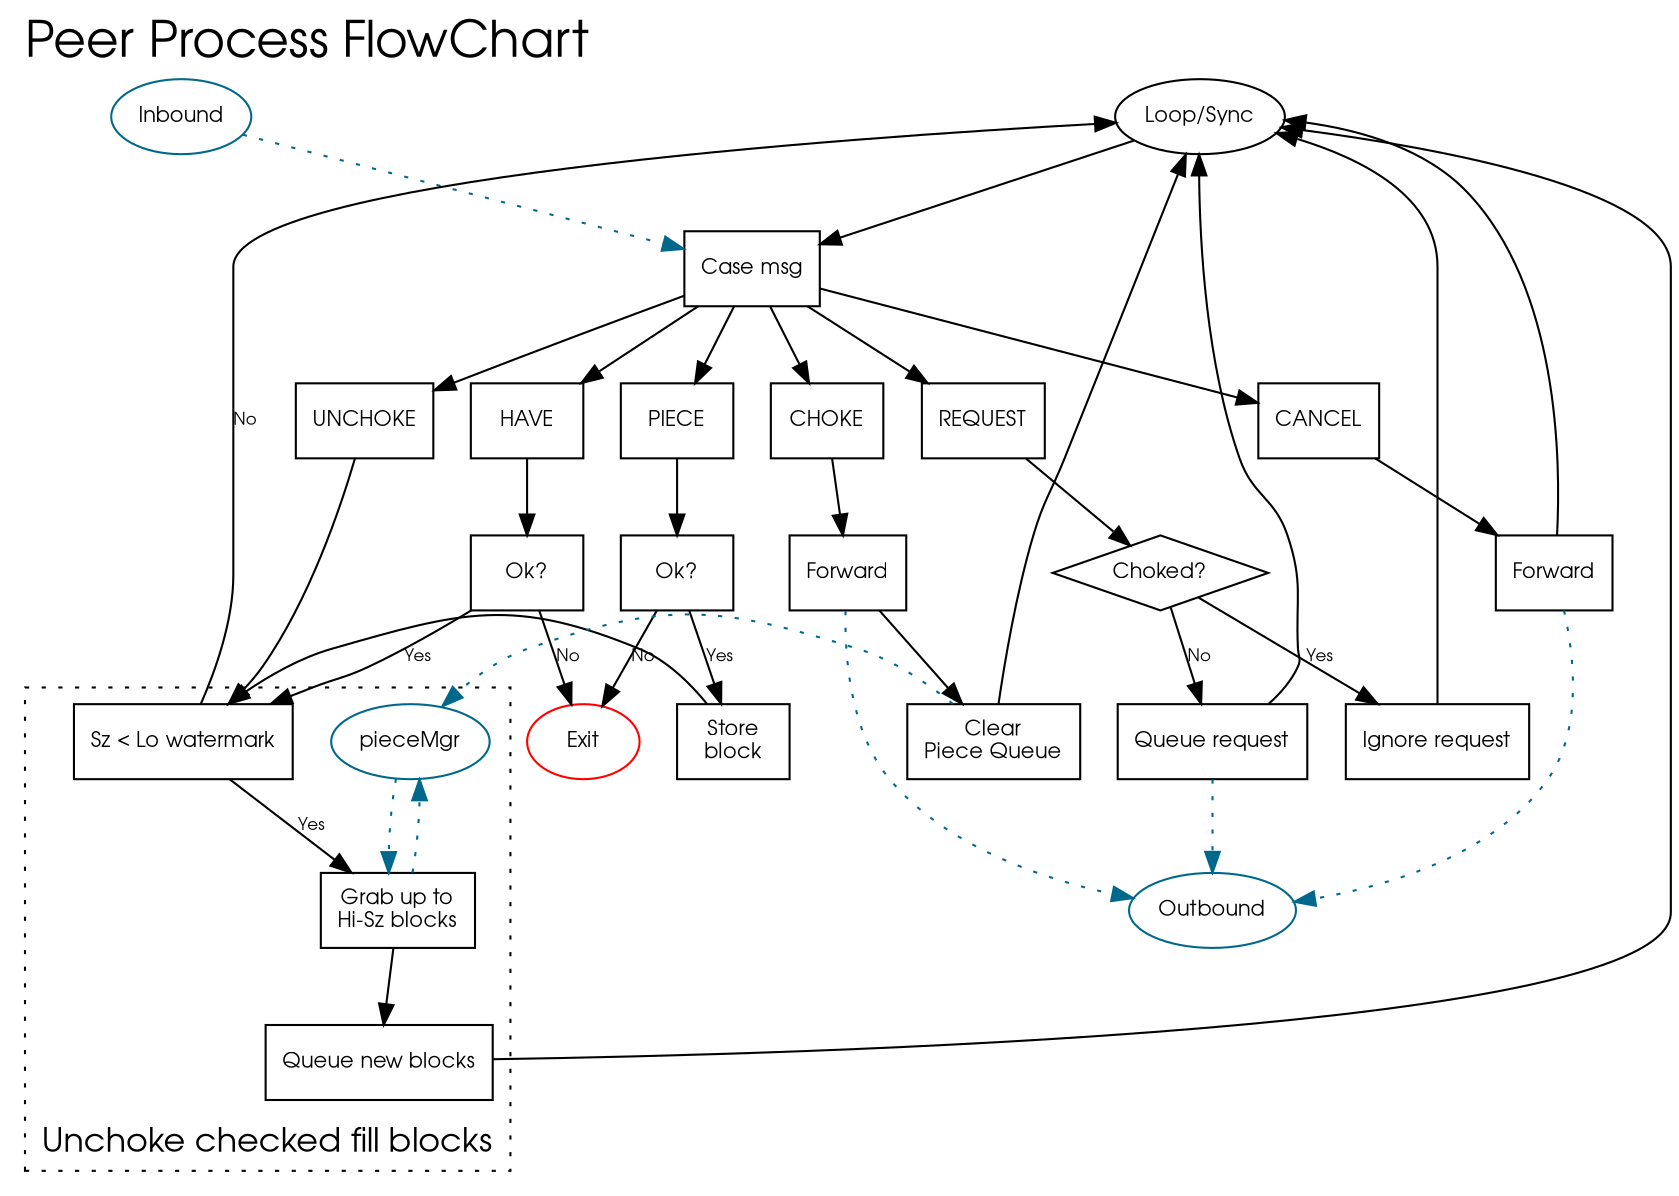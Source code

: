 digraph {
	node [fontname="URW Gothic L",fontsize=10];
	edge [fontname="URW Gothic L",fontsize=8];

	labeljust = l;
	labelloc = t;

	fontsize = 24;
	fontname="URW Gothic L";
	label = "Peer Process FlowChart";


	// External communication
	{ rank=same;
	  inbound [label="Inbound", shape=ellipse,color=deepskyblue4];
	  loop [label="Loop/Sync"];
        }

	outbound [label="Outbound", shape=ellipse,color=deepskyblue4];
	pieceMgr [lable="Piece Mgr",shape=ellipse,color=deepskyblue4];

	exit [label="Exit",color=red];

	node [shape=box];

	// Loop
	caseMsg [label="Case msg"];

	inbound -> caseMsg [style=dotted,color=deepskyblue4];
	loop -> caseMsg;

	{ rank=same;
	  piece [label="PIECE"];
	  have [label="HAVE"];
	  cancel [label="CANCEL"];
	  unchoke [label="UNCHOKE"];
	  choke [label="CHOKE"];
	  request [label="REQUEST"];
        }

	// Piece
	pieceOk [label="Ok?"];
	pieceStore [label="Store\nblock"];

	piece -> pieceOk;
	pieceOk -> exit [label="No"];
	pieceOk -> pieceStore [label="Yes"];

	pieceStore -> sizeCheck;

	caseMsg -> piece;

	// Have
	haveOk [label="Ok?"];

	caseMsg -> have;
	have -> haveOk;
	haveOk -> exit [label="No"];
	haveOk -> sizeCheck [label="Yes"];

	// Cancel
	cancelForward [label="Forward"];

	caseMsg -> cancel;
	cancel -> cancelForward;
	cancelForward -> loop;
	cancelForward -> outbound [style="dotted",color=deepskyblue4];

	// Unchoke
	caseMsg -> unchoke;
	unchoke -> sizeCheck;

	// Choke
	chokeForward [label="Forward"];
	clearPieceQueue [label="Clear\nPiece Queue"];

	caseMsg -> choke;
	choke -> chokeForward;
	chokeForward -> clearPieceQueue;
	chokeForward -> outbound [style=dotted,color=deepskyblue4];
	clearPieceQueue -> pieceMgr [style=dotted,color=deepskyblue4];
	clearPieceQueue -> loop;

	// Request
	requestChoked [label="Choked?",shape=diamond];
	requestIgnore [label="Ignore request"];
	queueRequest  [label="Queue request"];

	caseMsg -> request;
	request -> requestChoked;
	requestChoked -> requestIgnore [label="Yes"];
	requestIgnore -> loop;

	requestChoked -> queueRequest [label="No"];

	queueRequest -> loop;
	queueRequest -> outbound [style=dotted,color=deepskyblue4];



	subgraph cluster_fill_blocks {
		 fontsize = 16;
		 style = "dotted";
		 labelloc=b
		 label = "Unchoke checked fill blocks";

		 sizeCheck [label="Sz < Lo watermark"];
		 grabBlocks [label="Grab up to\nHi-Sz blocks"];
		 queueBlocks [label="Queue new blocks"];

		 sizeCheck -> loop [label="No"];
		 sizeCheck -> grabBlocks [label="Yes"];

		 grabBlocks -> pieceMgr [style=dotted,color=deepskyblue4];
		 pieceMgr -> grabBlocks [style=dotted,color=deepskyblue4];

		 grabBlocks -> queueBlocks;
		 queueBlocks -> loop;
	}
}